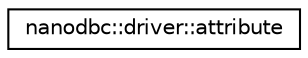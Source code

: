 digraph "Graphical Class Hierarchy"
{
 // LATEX_PDF_SIZE
  edge [fontname="Helvetica",fontsize="10",labelfontname="Helvetica",labelfontsize="10"];
  node [fontname="Helvetica",fontsize="10",shape=record];
  rankdir="LR";
  Node0 [label="nanodbc::driver::attribute",height=0.2,width=0.4,color="black", fillcolor="white", style="filled",URL="$structnanodbc_1_1driver_1_1attribute.html",tooltip="Driver attributes."];
}
